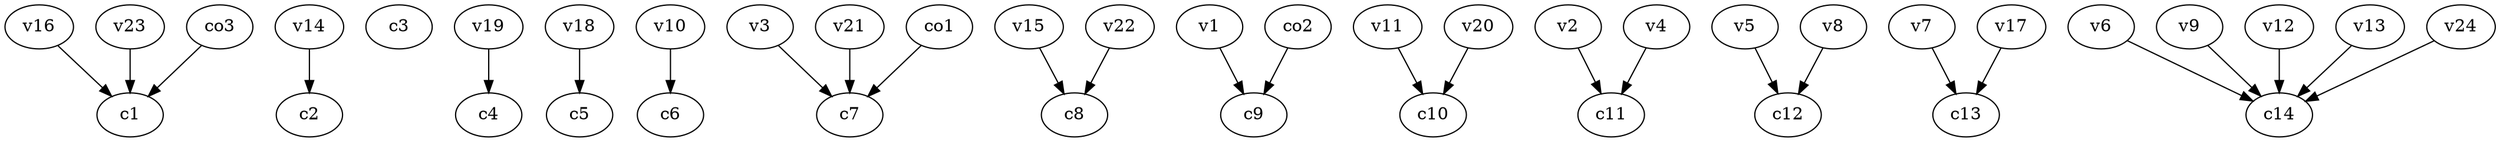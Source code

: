 strict digraph  {
c1;
c2;
c3;
c4;
c5;
c6;
c7;
c8;
c9;
c10;
c11;
c12;
c13;
c14;
v1;
v2;
v3;
v4;
v5;
v6;
v7;
v8;
v9;
v10;
v11;
v12;
v13;
v14;
v15;
v16;
v17;
v18;
v19;
v20;
v21;
v22;
v23;
v24;
co1;
co2;
co3;
v1 -> c9  [weight=1];
v2 -> c11  [weight=1];
v3 -> c7  [weight=1];
v4 -> c11  [weight=1];
v5 -> c12  [weight=1];
v6 -> c14  [weight=1];
v7 -> c13  [weight=1];
v8 -> c12  [weight=1];
v9 -> c14  [weight=1];
v10 -> c6  [weight=1];
v11 -> c10  [weight=1];
v12 -> c14  [weight=1];
v13 -> c14  [weight=1];
v14 -> c2  [weight=1];
v15 -> c8  [weight=1];
v16 -> c1  [weight=1];
v17 -> c13  [weight=1];
v18 -> c5  [weight=1];
v19 -> c4  [weight=1];
v20 -> c10  [weight=1];
v21 -> c7  [weight=1];
v22 -> c8  [weight=1];
v23 -> c1  [weight=1];
v24 -> c14  [weight=1];
co1 -> c7  [weight=1];
co2 -> c9  [weight=1];
co3 -> c1  [weight=1];
}
